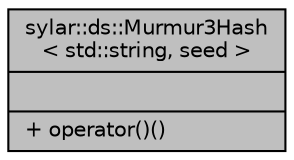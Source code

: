 digraph "sylar::ds::Murmur3Hash&lt; std::string, seed &gt;"
{
 // LATEX_PDF_SIZE
  edge [fontname="Helvetica",fontsize="10",labelfontname="Helvetica",labelfontsize="10"];
  node [fontname="Helvetica",fontsize="10",shape=record];
  Node1 [label="{sylar::ds::Murmur3Hash\l\< std::string, seed \>\n||+ operator()()\l}",height=0.2,width=0.4,color="black", fillcolor="grey75", style="filled", fontcolor="black",tooltip=" "];
}

